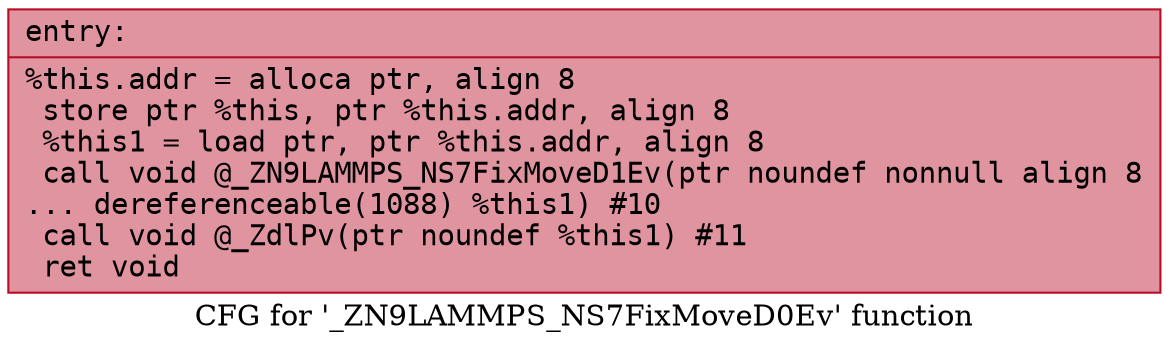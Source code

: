 digraph "CFG for '_ZN9LAMMPS_NS7FixMoveD0Ev' function" {
	label="CFG for '_ZN9LAMMPS_NS7FixMoveD0Ev' function";

	Node0x55ac3c188460 [shape=record,color="#b70d28ff", style=filled, fillcolor="#b70d2870" fontname="Courier",label="{entry:\l|  %this.addr = alloca ptr, align 8\l  store ptr %this, ptr %this.addr, align 8\l  %this1 = load ptr, ptr %this.addr, align 8\l  call void @_ZN9LAMMPS_NS7FixMoveD1Ev(ptr noundef nonnull align 8\l... dereferenceable(1088) %this1) #10\l  call void @_ZdlPv(ptr noundef %this1) #11\l  ret void\l}"];
}

